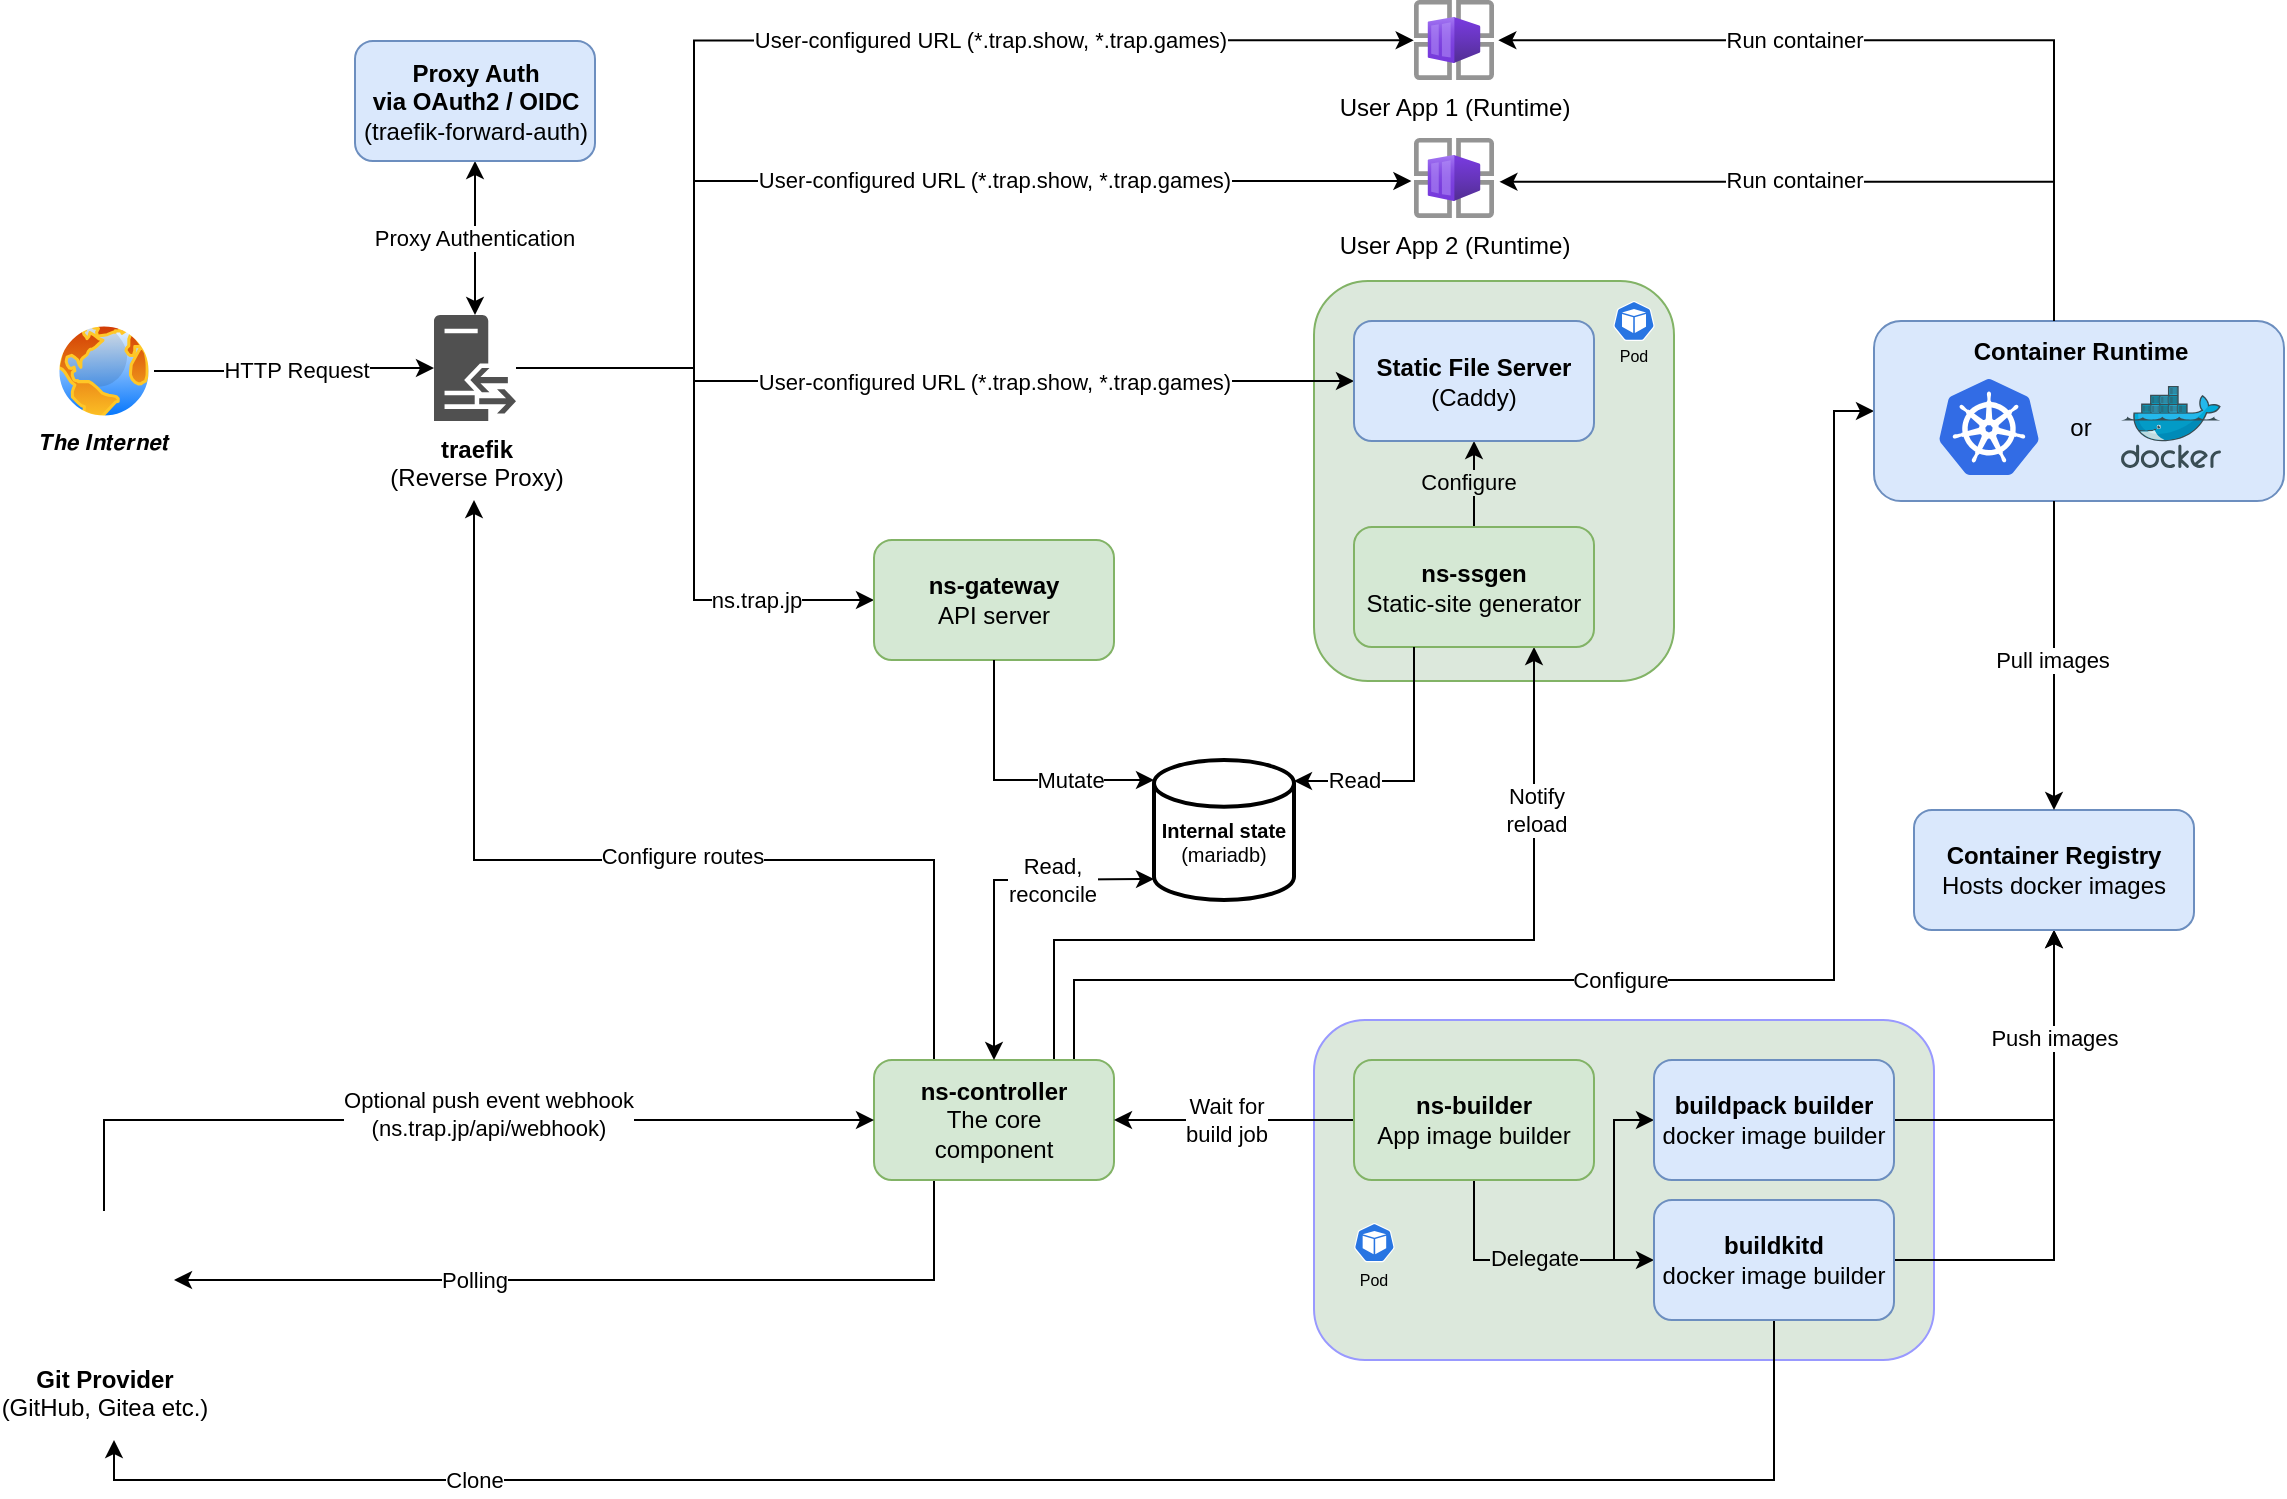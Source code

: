 <mxfile version="24.0.5" type="device">
  <diagram name="Page-1" id="nL1R2m5ImviA0rb5uKM7">
    <mxGraphModel dx="1195" dy="1071" grid="1" gridSize="10" guides="1" tooltips="1" connect="1" arrows="1" fold="1" page="1" pageScale="1" pageWidth="827" pageHeight="1169" math="0" shadow="0">
      <root>
        <mxCell id="0" />
        <mxCell id="1" parent="0" />
        <mxCell id="T7wmiBNPCrbkLk8Af17o-50" value="" style="rounded=1;whiteSpace=wrap;html=1;fillColor=#DCE8DC;strokeColor=#9999FF;" vertex="1" parent="1">
          <mxGeometry x="790" y="630" width="310" height="170" as="geometry" />
        </mxCell>
        <mxCell id="T7wmiBNPCrbkLk8Af17o-39" value="" style="rounded=1;whiteSpace=wrap;html=1;fillColor=#DCE8DC;strokeColor=#82b366;" vertex="1" parent="1">
          <mxGeometry x="790" y="260.5" width="180" height="200" as="geometry" />
        </mxCell>
        <mxCell id="T7wmiBNPCrbkLk8Af17o-3" style="edgeStyle=orthogonalEdgeStyle;rounded=0;orthogonalLoop=1;jettySize=auto;html=1;exitX=1;exitY=0.5;exitDx=0;exitDy=0;" edge="1" parent="1" source="T7wmiBNPCrbkLk8Af17o-1" target="T7wmiBNPCrbkLk8Af17o-2">
          <mxGeometry relative="1" as="geometry" />
        </mxCell>
        <mxCell id="T7wmiBNPCrbkLk8Af17o-4" value="HTTP Request" style="edgeLabel;html=1;align=center;verticalAlign=middle;resizable=0;points=[];" vertex="1" connectable="0" parent="T7wmiBNPCrbkLk8Af17o-3">
          <mxGeometry x="0.022" y="-1" relative="1" as="geometry">
            <mxPoint as="offset" />
          </mxGeometry>
        </mxCell>
        <mxCell id="T7wmiBNPCrbkLk8Af17o-1" value="" style="image;aspect=fixed;perimeter=ellipsePerimeter;html=1;align=center;shadow=0;dashed=0;spacingTop=3;image=img/lib/active_directory/internet_globe.svg;" vertex="1" parent="1">
          <mxGeometry x="160" y="280.5" width="50" height="50" as="geometry" />
        </mxCell>
        <mxCell id="T7wmiBNPCrbkLk8Af17o-17" style="edgeStyle=orthogonalEdgeStyle;rounded=0;orthogonalLoop=1;jettySize=auto;html=1;entryX=0;entryY=0.5;entryDx=0;entryDy=0;" edge="1" parent="1" source="T7wmiBNPCrbkLk8Af17o-2" target="T7wmiBNPCrbkLk8Af17o-82">
          <mxGeometry relative="1" as="geometry">
            <Array as="points">
              <mxPoint x="480" y="304" />
              <mxPoint x="480" y="420" />
            </Array>
          </mxGeometry>
        </mxCell>
        <mxCell id="T7wmiBNPCrbkLk8Af17o-29" value="ns.trap.jp" style="edgeLabel;html=1;align=center;verticalAlign=middle;resizable=0;points=[];" vertex="1" connectable="0" parent="T7wmiBNPCrbkLk8Af17o-17">
          <mxGeometry x="0.543" y="-1" relative="1" as="geometry">
            <mxPoint x="8" y="-1" as="offset" />
          </mxGeometry>
        </mxCell>
        <mxCell id="T7wmiBNPCrbkLk8Af17o-23" style="edgeStyle=orthogonalEdgeStyle;rounded=0;orthogonalLoop=1;jettySize=auto;html=1;entryX=0;entryY=0.5;entryDx=0;entryDy=0;" edge="1" parent="1" source="T7wmiBNPCrbkLk8Af17o-2" target="T7wmiBNPCrbkLk8Af17o-20">
          <mxGeometry relative="1" as="geometry">
            <Array as="points">
              <mxPoint x="480" y="304.5" />
              <mxPoint x="480" y="310.5" />
            </Array>
          </mxGeometry>
        </mxCell>
        <mxCell id="T7wmiBNPCrbkLk8Af17o-31" value="User-configured URL (*.trap.show, *.trap.games)" style="edgeLabel;html=1;align=center;verticalAlign=middle;resizable=0;points=[];" vertex="1" connectable="0" parent="T7wmiBNPCrbkLk8Af17o-23">
          <mxGeometry x="0.144" y="-1" relative="1" as="geometry">
            <mxPoint x="2" y="-1" as="offset" />
          </mxGeometry>
        </mxCell>
        <mxCell id="T7wmiBNPCrbkLk8Af17o-80" style="edgeStyle=orthogonalEdgeStyle;rounded=0;orthogonalLoop=1;jettySize=auto;html=1;entryX=0.5;entryY=1;entryDx=0;entryDy=0;startArrow=classic;startFill=1;" edge="1" parent="1" source="T7wmiBNPCrbkLk8Af17o-2" target="T7wmiBNPCrbkLk8Af17o-79">
          <mxGeometry relative="1" as="geometry" />
        </mxCell>
        <mxCell id="T7wmiBNPCrbkLk8Af17o-81" value="Proxy Authentication" style="edgeLabel;html=1;align=center;verticalAlign=middle;resizable=0;points=[];" vertex="1" connectable="0" parent="T7wmiBNPCrbkLk8Af17o-80">
          <mxGeometry x="0.013" y="1" relative="1" as="geometry">
            <mxPoint as="offset" />
          </mxGeometry>
        </mxCell>
        <mxCell id="T7wmiBNPCrbkLk8Af17o-2" value="&lt;b&gt;traefik&lt;/b&gt;&lt;br&gt;(Reverse Proxy)" style="sketch=0;pointerEvents=1;shadow=0;dashed=0;html=1;strokeColor=none;fillColor=#505050;labelPosition=center;verticalLabelPosition=bottom;verticalAlign=top;outlineConnect=0;align=center;shape=mxgraph.office.servers.reverse_proxy;" vertex="1" parent="1">
          <mxGeometry x="350" y="277.5" width="41" height="53" as="geometry" />
        </mxCell>
        <mxCell id="T7wmiBNPCrbkLk8Af17o-5" value="User App 1 (Runtime)" style="image;aspect=fixed;html=1;points=[];align=center;fontSize=12;image=img/lib/azure2/other/Container_App_Environments.svg;" vertex="1" parent="1">
          <mxGeometry x="840" y="120" width="40" height="40" as="geometry" />
        </mxCell>
        <mxCell id="T7wmiBNPCrbkLk8Af17o-10" value="User App 2 (Runtime)" style="image;aspect=fixed;html=1;points=[];align=center;fontSize=12;image=img/lib/azure2/other/Container_App_Environments.svg;" vertex="1" parent="1">
          <mxGeometry x="840" y="189" width="40" height="40" as="geometry" />
        </mxCell>
        <mxCell id="T7wmiBNPCrbkLk8Af17o-14" style="edgeStyle=orthogonalEdgeStyle;rounded=0;orthogonalLoop=1;jettySize=auto;html=1;entryX=-0.004;entryY=0.504;entryDx=0;entryDy=0;entryPerimeter=0;" edge="1" parent="1" source="T7wmiBNPCrbkLk8Af17o-2" target="T7wmiBNPCrbkLk8Af17o-5">
          <mxGeometry relative="1" as="geometry">
            <Array as="points">
              <mxPoint x="480" y="304.5" />
              <mxPoint x="480" y="140.5" />
            </Array>
          </mxGeometry>
        </mxCell>
        <mxCell id="T7wmiBNPCrbkLk8Af17o-27" value="User-configured URL (*.trap.show, *.trap.games)" style="edgeLabel;html=1;align=center;verticalAlign=middle;resizable=0;points=[];" vertex="1" connectable="0" parent="T7wmiBNPCrbkLk8Af17o-14">
          <mxGeometry x="0.439" y="-2" relative="1" as="geometry">
            <mxPoint x="-40" y="-2" as="offset" />
          </mxGeometry>
        </mxCell>
        <mxCell id="T7wmiBNPCrbkLk8Af17o-15" style="edgeStyle=orthogonalEdgeStyle;rounded=0;orthogonalLoop=1;jettySize=auto;html=1;entryX=-0.032;entryY=0.554;entryDx=0;entryDy=0;entryPerimeter=0;" edge="1" parent="1" source="T7wmiBNPCrbkLk8Af17o-2" target="T7wmiBNPCrbkLk8Af17o-10">
          <mxGeometry relative="1" as="geometry">
            <Array as="points">
              <mxPoint x="480" y="304.5" />
              <mxPoint x="480" y="210.5" />
              <mxPoint x="839" y="210.5" />
            </Array>
          </mxGeometry>
        </mxCell>
        <mxCell id="T7wmiBNPCrbkLk8Af17o-30" value="User-configured URL (*.trap.show, *.trap.games)" style="edgeLabel;html=1;align=center;verticalAlign=middle;resizable=0;points=[];" vertex="1" connectable="0" parent="T7wmiBNPCrbkLk8Af17o-15">
          <mxGeometry x="0.108" y="-1" relative="1" as="geometry">
            <mxPoint x="32" y="-2" as="offset" />
          </mxGeometry>
        </mxCell>
        <mxCell id="T7wmiBNPCrbkLk8Af17o-19" style="edgeStyle=orthogonalEdgeStyle;rounded=0;orthogonalLoop=1;jettySize=auto;html=1;entryX=0.75;entryY=1;entryDx=0;entryDy=0;" edge="1" parent="1" source="T7wmiBNPCrbkLk8Af17o-16" target="T7wmiBNPCrbkLk8Af17o-18">
          <mxGeometry relative="1" as="geometry">
            <Array as="points">
              <mxPoint x="660" y="590" />
              <mxPoint x="900" y="590" />
            </Array>
          </mxGeometry>
        </mxCell>
        <mxCell id="T7wmiBNPCrbkLk8Af17o-78" value="Notify&lt;br&gt;reload" style="edgeLabel;html=1;align=center;verticalAlign=middle;resizable=0;points=[];" vertex="1" connectable="0" parent="T7wmiBNPCrbkLk8Af17o-19">
          <mxGeometry x="0.019" y="3" relative="1" as="geometry">
            <mxPoint x="73" y="-62" as="offset" />
          </mxGeometry>
        </mxCell>
        <mxCell id="T7wmiBNPCrbkLk8Af17o-68" style="edgeStyle=orthogonalEdgeStyle;rounded=0;orthogonalLoop=1;jettySize=auto;html=1;exitX=0.847;exitY=0.004;exitDx=0;exitDy=0;entryX=0;entryY=0.5;entryDx=0;entryDy=0;exitPerimeter=0;" edge="1" parent="1" source="T7wmiBNPCrbkLk8Af17o-16" target="T7wmiBNPCrbkLk8Af17o-65">
          <mxGeometry relative="1" as="geometry">
            <Array as="points">
              <mxPoint x="670" y="650" />
              <mxPoint x="670" y="610" />
              <mxPoint x="1050" y="610" />
              <mxPoint x="1050" y="326" />
            </Array>
          </mxGeometry>
        </mxCell>
        <mxCell id="T7wmiBNPCrbkLk8Af17o-77" value="Configure" style="edgeLabel;html=1;align=center;verticalAlign=middle;resizable=0;points=[];" vertex="1" connectable="0" parent="T7wmiBNPCrbkLk8Af17o-68">
          <mxGeometry x="-0.478" y="-1" relative="1" as="geometry">
            <mxPoint x="125" y="-1" as="offset" />
          </mxGeometry>
        </mxCell>
        <mxCell id="T7wmiBNPCrbkLk8Af17o-108" style="edgeStyle=orthogonalEdgeStyle;rounded=0;orthogonalLoop=1;jettySize=auto;html=1;exitX=0.25;exitY=1;exitDx=0;exitDy=0;entryX=1;entryY=0.5;entryDx=0;entryDy=0;" edge="1" parent="1" source="T7wmiBNPCrbkLk8Af17o-16" target="T7wmiBNPCrbkLk8Af17o-104">
          <mxGeometry relative="1" as="geometry">
            <Array as="points">
              <mxPoint x="600" y="760" />
              <mxPoint x="220" y="760" />
            </Array>
          </mxGeometry>
        </mxCell>
        <mxCell id="T7wmiBNPCrbkLk8Af17o-109" value="Polling" style="edgeLabel;html=1;align=center;verticalAlign=middle;resizable=0;points=[];" vertex="1" connectable="0" parent="T7wmiBNPCrbkLk8Af17o-108">
          <mxGeometry x="0.068" y="-2" relative="1" as="geometry">
            <mxPoint x="-50" y="2" as="offset" />
          </mxGeometry>
        </mxCell>
        <mxCell id="T7wmiBNPCrbkLk8Af17o-112" style="edgeStyle=orthogonalEdgeStyle;rounded=0;orthogonalLoop=1;jettySize=auto;html=1;exitX=0.25;exitY=0;exitDx=0;exitDy=0;" edge="1" parent="1" source="T7wmiBNPCrbkLk8Af17o-16">
          <mxGeometry relative="1" as="geometry">
            <mxPoint x="370" y="370" as="targetPoint" />
            <Array as="points">
              <mxPoint x="600" y="550" />
              <mxPoint x="370" y="550" />
            </Array>
          </mxGeometry>
        </mxCell>
        <mxCell id="T7wmiBNPCrbkLk8Af17o-113" value="Configure routes" style="edgeLabel;html=1;align=center;verticalAlign=middle;resizable=0;points=[];" vertex="1" connectable="0" parent="T7wmiBNPCrbkLk8Af17o-112">
          <mxGeometry x="-0.114" y="-2" relative="1" as="geometry">
            <mxPoint as="offset" />
          </mxGeometry>
        </mxCell>
        <mxCell id="T7wmiBNPCrbkLk8Af17o-16" value="&lt;b&gt;ns-controller&lt;/b&gt;&lt;div&gt;The core&lt;br&gt;component&lt;/div&gt;" style="rounded=1;whiteSpace=wrap;html=1;fillColor=#d5e8d4;strokeColor=#82b366;" vertex="1" parent="1">
          <mxGeometry x="570" y="650" width="120" height="60" as="geometry" />
        </mxCell>
        <mxCell id="T7wmiBNPCrbkLk8Af17o-21" style="edgeStyle=orthogonalEdgeStyle;rounded=0;orthogonalLoop=1;jettySize=auto;html=1;exitX=0.5;exitY=0;exitDx=0;exitDy=0;entryX=0.5;entryY=1;entryDx=0;entryDy=0;" edge="1" parent="1" source="T7wmiBNPCrbkLk8Af17o-18" target="T7wmiBNPCrbkLk8Af17o-20">
          <mxGeometry relative="1" as="geometry" />
        </mxCell>
        <mxCell id="T7wmiBNPCrbkLk8Af17o-22" value="Configure" style="edgeLabel;html=1;align=center;verticalAlign=middle;resizable=0;points=[];labelBackgroundColor=#DCE8DC;" vertex="1" connectable="0" parent="T7wmiBNPCrbkLk8Af17o-21">
          <mxGeometry x="0.048" y="3" relative="1" as="geometry">
            <mxPoint as="offset" />
          </mxGeometry>
        </mxCell>
        <mxCell id="T7wmiBNPCrbkLk8Af17o-18" value="&lt;b&gt;ns-ssgen&lt;br&gt;&lt;/b&gt;Static-site generator" style="rounded=1;whiteSpace=wrap;html=1;fillColor=#d5e8d4;strokeColor=#82b366;" vertex="1" parent="1">
          <mxGeometry x="810" y="383.5" width="120" height="60" as="geometry" />
        </mxCell>
        <mxCell id="T7wmiBNPCrbkLk8Af17o-20" value="&lt;b&gt;Static File Server&lt;br&gt;&lt;/b&gt;(Caddy)" style="rounded=1;whiteSpace=wrap;html=1;fillColor=#dae8fc;strokeColor=#6c8ebf;" vertex="1" parent="1">
          <mxGeometry x="810" y="280.5" width="120" height="60" as="geometry" />
        </mxCell>
        <mxCell id="T7wmiBNPCrbkLk8Af17o-33" value="𝑻𝒉𝒆 𝑰𝒏𝒕𝒆𝒓𝒏𝒆𝒕" style="edgeLabel;html=1;align=center;verticalAlign=middle;resizable=0;points=[];" vertex="1" connectable="0" parent="1">
          <mxGeometry x="184.996" y="340.497" as="geometry" />
        </mxCell>
        <mxCell id="T7wmiBNPCrbkLk8Af17o-47" style="edgeStyle=orthogonalEdgeStyle;rounded=0;orthogonalLoop=1;jettySize=auto;html=1;entryX=0;entryY=0.5;entryDx=0;entryDy=0;" edge="1" parent="1" source="T7wmiBNPCrbkLk8Af17o-35" target="T7wmiBNPCrbkLk8Af17o-43">
          <mxGeometry relative="1" as="geometry">
            <Array as="points">
              <mxPoint x="870" y="750" />
              <mxPoint x="940" y="750" />
              <mxPoint x="940" y="680" />
            </Array>
          </mxGeometry>
        </mxCell>
        <mxCell id="T7wmiBNPCrbkLk8Af17o-96" style="edgeStyle=orthogonalEdgeStyle;rounded=0;orthogonalLoop=1;jettySize=auto;html=1;exitX=0.5;exitY=1;exitDx=0;exitDy=0;entryX=0;entryY=0.5;entryDx=0;entryDy=0;" edge="1" parent="1" source="T7wmiBNPCrbkLk8Af17o-35" target="T7wmiBNPCrbkLk8Af17o-38">
          <mxGeometry relative="1" as="geometry" />
        </mxCell>
        <mxCell id="T7wmiBNPCrbkLk8Af17o-97" value="&lt;span style=&quot;color: rgba(0, 0, 0, 0); font-family: monospace; font-size: 0px; text-align: start; background-color: rgb(251, 251, 251);&quot;&gt;%3CmxGraphModel%3E%3Croot%3E%3CmxCell%20id%3D%220%22%2F%3E%3CmxCell%20id%3D%221%22%20parent%3D%220%22%2F%3E%3CmxCell%20id%3D%222%22%20value%3D%22Instruct%20to%20build%26lt%3Bdiv%26gt%3Bdocker%20image%26lt%3B%2Fdiv%26gt%3B%22%20style%3D%22edgeLabel%3Bhtml%3D1%3Balign%3Dcenter%3BverticalAlign%3Dmiddle%3Bresizable%3D0%3Bpoints%3D%5B%5D%3B%22%20vertex%3D%221%22%20connectable%3D%220%22%20parent%3D%221%22%3E%3CmxGeometry%20x%3D%22960.143%22%20y%3D%22730.011%22%20as%3D%22geometry%22%2F%3E%3C%2FmxCell%3E%3C%2Froot%3E%3C%2FmxGraphModel%3E&lt;/span&gt;" style="edgeLabel;html=1;align=center;verticalAlign=middle;resizable=0;points=[];" vertex="1" connectable="0" parent="T7wmiBNPCrbkLk8Af17o-96">
          <mxGeometry x="0.519" y="2" relative="1" as="geometry">
            <mxPoint as="offset" />
          </mxGeometry>
        </mxCell>
        <mxCell id="T7wmiBNPCrbkLk8Af17o-98" value="Delegate" style="edgeLabel;html=1;align=center;verticalAlign=middle;resizable=0;points=[];labelBackgroundColor=#DCE8DC;" vertex="1" connectable="0" parent="T7wmiBNPCrbkLk8Af17o-96">
          <mxGeometry x="0.511" y="1" relative="1" as="geometry">
            <mxPoint x="-28" as="offset" />
          </mxGeometry>
        </mxCell>
        <mxCell id="T7wmiBNPCrbkLk8Af17o-115" style="edgeStyle=orthogonalEdgeStyle;rounded=0;orthogonalLoop=1;jettySize=auto;html=1;exitX=0;exitY=0.5;exitDx=0;exitDy=0;entryX=1;entryY=0.5;entryDx=0;entryDy=0;" edge="1" parent="1" source="T7wmiBNPCrbkLk8Af17o-35" target="T7wmiBNPCrbkLk8Af17o-16">
          <mxGeometry relative="1" as="geometry" />
        </mxCell>
        <mxCell id="T7wmiBNPCrbkLk8Af17o-116" value="Wait for&lt;br&gt;build job" style="edgeLabel;html=1;align=center;verticalAlign=middle;resizable=0;points=[];" vertex="1" connectable="0" parent="T7wmiBNPCrbkLk8Af17o-115">
          <mxGeometry x="-0.061" y="2" relative="1" as="geometry">
            <mxPoint x="-8" y="-2" as="offset" />
          </mxGeometry>
        </mxCell>
        <mxCell id="T7wmiBNPCrbkLk8Af17o-35" value="&lt;b&gt;ns-builder&lt;/b&gt;&lt;div&gt;App image builder&lt;/div&gt;" style="rounded=1;whiteSpace=wrap;html=1;fillColor=#d5e8d4;strokeColor=#82b366;" vertex="1" parent="1">
          <mxGeometry x="810" y="650" width="120" height="60" as="geometry" />
        </mxCell>
        <mxCell id="T7wmiBNPCrbkLk8Af17o-102" style="edgeStyle=orthogonalEdgeStyle;rounded=0;orthogonalLoop=1;jettySize=auto;html=1;entryX=0.5;entryY=1;entryDx=0;entryDy=0;" edge="1" parent="1" source="T7wmiBNPCrbkLk8Af17o-38" target="T7wmiBNPCrbkLk8Af17o-57">
          <mxGeometry relative="1" as="geometry">
            <Array as="points">
              <mxPoint x="1160" y="750" />
            </Array>
          </mxGeometry>
        </mxCell>
        <mxCell id="T7wmiBNPCrbkLk8Af17o-110" style="edgeStyle=orthogonalEdgeStyle;rounded=0;orthogonalLoop=1;jettySize=auto;html=1;exitX=0.5;exitY=1;exitDx=0;exitDy=0;" edge="1" parent="1" source="T7wmiBNPCrbkLk8Af17o-38">
          <mxGeometry relative="1" as="geometry">
            <mxPoint x="190" y="840" as="targetPoint" />
            <Array as="points">
              <mxPoint x="1020" y="860" />
              <mxPoint x="190" y="860" />
            </Array>
          </mxGeometry>
        </mxCell>
        <mxCell id="T7wmiBNPCrbkLk8Af17o-111" value="Clone" style="edgeLabel;html=1;align=center;verticalAlign=middle;resizable=0;points=[];" vertex="1" connectable="0" parent="T7wmiBNPCrbkLk8Af17o-110">
          <mxGeometry x="-0.041" y="-2" relative="1" as="geometry">
            <mxPoint x="-284" y="2" as="offset" />
          </mxGeometry>
        </mxCell>
        <mxCell id="T7wmiBNPCrbkLk8Af17o-38" value="&lt;b&gt;buildkitd&lt;/b&gt;&lt;div&gt;docker image builder&lt;/div&gt;" style="rounded=1;whiteSpace=wrap;html=1;fillColor=#dae8fc;strokeColor=#6c8ebf;" vertex="1" parent="1">
          <mxGeometry x="960" y="720" width="120" height="60" as="geometry" />
        </mxCell>
        <mxCell id="T7wmiBNPCrbkLk8Af17o-101" style="edgeStyle=orthogonalEdgeStyle;rounded=0;orthogonalLoop=1;jettySize=auto;html=1;exitX=1;exitY=0.5;exitDx=0;exitDy=0;entryX=0.5;entryY=1;entryDx=0;entryDy=0;" edge="1" parent="1" source="T7wmiBNPCrbkLk8Af17o-43" target="T7wmiBNPCrbkLk8Af17o-57">
          <mxGeometry relative="1" as="geometry" />
        </mxCell>
        <mxCell id="T7wmiBNPCrbkLk8Af17o-103" value="Push images" style="edgeLabel;html=1;align=center;verticalAlign=middle;resizable=0;points=[];" vertex="1" connectable="0" parent="T7wmiBNPCrbkLk8Af17o-101">
          <mxGeometry x="0.39" y="3" relative="1" as="geometry">
            <mxPoint x="3" as="offset" />
          </mxGeometry>
        </mxCell>
        <mxCell id="T7wmiBNPCrbkLk8Af17o-43" value="&lt;b&gt;buildpack builder&lt;/b&gt;&lt;div&gt;docker image builder&lt;/div&gt;" style="rounded=1;whiteSpace=wrap;html=1;fillColor=#dae8fc;strokeColor=#6c8ebf;" vertex="1" parent="1">
          <mxGeometry x="960" y="650" width="120" height="60" as="geometry" />
        </mxCell>
        <mxCell id="T7wmiBNPCrbkLk8Af17o-53" value="" style="group" vertex="1" connectable="0" parent="1">
          <mxGeometry x="930" y="270.5" width="40" height="37" as="geometry" />
        </mxCell>
        <mxCell id="T7wmiBNPCrbkLk8Af17o-40" value="" style="aspect=fixed;sketch=0;html=1;dashed=0;whitespace=wrap;fillColor=#2875E2;strokeColor=#ffffff;points=[[0.005,0.63,0],[0.1,0.2,0],[0.9,0.2,0],[0.5,0,0],[0.995,0.63,0],[0.72,0.99,0],[0.5,1,0],[0.28,0.99,0]];shape=mxgraph.kubernetes.icon2;prIcon=pod" vertex="1" parent="T7wmiBNPCrbkLk8Af17o-53">
          <mxGeometry x="9.59" width="20.83" height="20" as="geometry" />
        </mxCell>
        <mxCell id="T7wmiBNPCrbkLk8Af17o-52" value="Pod" style="text;html=1;align=center;verticalAlign=middle;whiteSpace=wrap;rounded=0;fontSize=8;" vertex="1" parent="T7wmiBNPCrbkLk8Af17o-53">
          <mxGeometry y="17" width="40" height="20" as="geometry" />
        </mxCell>
        <mxCell id="T7wmiBNPCrbkLk8Af17o-54" value="" style="group" vertex="1" connectable="0" parent="1">
          <mxGeometry x="800" y="731.5" width="40" height="37" as="geometry" />
        </mxCell>
        <mxCell id="T7wmiBNPCrbkLk8Af17o-55" value="" style="aspect=fixed;sketch=0;html=1;dashed=0;whitespace=wrap;fillColor=#2875E2;strokeColor=#ffffff;points=[[0.005,0.63,0],[0.1,0.2,0],[0.9,0.2,0],[0.5,0,0],[0.995,0.63,0],[0.72,0.99,0],[0.5,1,0],[0.28,0.99,0]];shape=mxgraph.kubernetes.icon2;prIcon=pod" vertex="1" parent="T7wmiBNPCrbkLk8Af17o-54">
          <mxGeometry x="10" width="20.42" height="19.61" as="geometry" />
        </mxCell>
        <mxCell id="T7wmiBNPCrbkLk8Af17o-56" value="Pod" style="text;html=1;align=center;verticalAlign=middle;whiteSpace=wrap;rounded=0;fontSize=8;" vertex="1" parent="T7wmiBNPCrbkLk8Af17o-54">
          <mxGeometry y="20" width="40" height="17" as="geometry" />
        </mxCell>
        <mxCell id="T7wmiBNPCrbkLk8Af17o-57" value="&lt;b&gt;Container Registry&lt;/b&gt;&lt;div&gt;Hosts docker images&lt;/div&gt;" style="rounded=1;whiteSpace=wrap;html=1;fillColor=#dae8fc;strokeColor=#6c8ebf;" vertex="1" parent="1">
          <mxGeometry x="1090" y="525" width="140" height="60" as="geometry" />
        </mxCell>
        <mxCell id="T7wmiBNPCrbkLk8Af17o-67" value="" style="group" vertex="1" connectable="0" parent="1">
          <mxGeometry x="1070" y="280.5" width="205" height="90" as="geometry" />
        </mxCell>
        <mxCell id="T7wmiBNPCrbkLk8Af17o-65" value="" style="rounded=1;whiteSpace=wrap;html=1;fillColor=#dae8fc;strokeColor=#6c8ebf;" vertex="1" parent="T7wmiBNPCrbkLk8Af17o-67">
          <mxGeometry width="205" height="90" as="geometry" />
        </mxCell>
        <mxCell id="T7wmiBNPCrbkLk8Af17o-62" value="" style="image;sketch=0;aspect=fixed;html=1;points=[];align=center;fontSize=12;image=img/lib/mscae/Docker.svg;" vertex="1" parent="T7wmiBNPCrbkLk8Af17o-67">
          <mxGeometry x="123.5" y="32.5" width="50" height="41" as="geometry" />
        </mxCell>
        <mxCell id="T7wmiBNPCrbkLk8Af17o-63" value="or" style="text;html=1;align=center;verticalAlign=middle;resizable=0;points=[];autosize=1;strokeColor=none;fillColor=none;" vertex="1" parent="T7wmiBNPCrbkLk8Af17o-67">
          <mxGeometry x="87.5" y="38" width="30" height="30" as="geometry" />
        </mxCell>
        <mxCell id="T7wmiBNPCrbkLk8Af17o-66" value="&lt;b&gt;Container Runtime&lt;/b&gt;" style="text;html=1;align=center;verticalAlign=middle;resizable=0;points=[];autosize=1;strokeColor=none;fillColor=none;" vertex="1" parent="T7wmiBNPCrbkLk8Af17o-67">
          <mxGeometry x="37.5" width="130" height="30" as="geometry" />
        </mxCell>
        <mxCell id="T7wmiBNPCrbkLk8Af17o-76" value="" style="image;sketch=0;aspect=fixed;html=1;points=[];align=center;fontSize=12;image=img/lib/mscae/Kubernetes.svg;" vertex="1" parent="T7wmiBNPCrbkLk8Af17o-67">
          <mxGeometry x="32.5" y="29" width="50" height="48" as="geometry" />
        </mxCell>
        <mxCell id="T7wmiBNPCrbkLk8Af17o-69" style="edgeStyle=orthogonalEdgeStyle;rounded=0;orthogonalLoop=1;jettySize=auto;html=1;entryX=0.5;entryY=0;entryDx=0;entryDy=0;" edge="1" parent="1" source="T7wmiBNPCrbkLk8Af17o-65" target="T7wmiBNPCrbkLk8Af17o-57">
          <mxGeometry relative="1" as="geometry">
            <Array as="points">
              <mxPoint x="1160" y="410" />
              <mxPoint x="1160" y="410" />
            </Array>
          </mxGeometry>
        </mxCell>
        <mxCell id="T7wmiBNPCrbkLk8Af17o-74" value="Pull images" style="edgeLabel;html=1;align=center;verticalAlign=middle;resizable=0;points=[];" vertex="1" connectable="0" parent="T7wmiBNPCrbkLk8Af17o-69">
          <mxGeometry x="0.027" y="-1" relative="1" as="geometry">
            <mxPoint as="offset" />
          </mxGeometry>
        </mxCell>
        <mxCell id="T7wmiBNPCrbkLk8Af17o-70" style="edgeStyle=orthogonalEdgeStyle;rounded=0;orthogonalLoop=1;jettySize=auto;html=1;entryX=1.068;entryY=0.548;entryDx=0;entryDy=0;entryPerimeter=0;" edge="1" parent="1" source="T7wmiBNPCrbkLk8Af17o-65" target="T7wmiBNPCrbkLk8Af17o-10">
          <mxGeometry relative="1" as="geometry">
            <Array as="points">
              <mxPoint x="1160" y="211" />
            </Array>
          </mxGeometry>
        </mxCell>
        <mxCell id="T7wmiBNPCrbkLk8Af17o-72" value="Run container" style="edgeLabel;html=1;align=center;verticalAlign=middle;resizable=0;points=[];" vertex="1" connectable="0" parent="T7wmiBNPCrbkLk8Af17o-70">
          <mxGeometry x="0.165" y="-1" relative="1" as="geometry">
            <mxPoint x="2" as="offset" />
          </mxGeometry>
        </mxCell>
        <mxCell id="T7wmiBNPCrbkLk8Af17o-71" style="edgeStyle=orthogonalEdgeStyle;rounded=0;orthogonalLoop=1;jettySize=auto;html=1;entryX=1.054;entryY=0.502;entryDx=0;entryDy=0;entryPerimeter=0;" edge="1" parent="1" source="T7wmiBNPCrbkLk8Af17o-66" target="T7wmiBNPCrbkLk8Af17o-5">
          <mxGeometry relative="1" as="geometry">
            <Array as="points">
              <mxPoint x="1160" y="140" />
            </Array>
          </mxGeometry>
        </mxCell>
        <mxCell id="T7wmiBNPCrbkLk8Af17o-73" value="Run container" style="edgeLabel;html=1;align=center;verticalAlign=middle;resizable=0;points=[];" vertex="1" connectable="0" parent="T7wmiBNPCrbkLk8Af17o-71">
          <mxGeometry x="0.243" y="2" relative="1" as="geometry">
            <mxPoint x="-11" y="-2" as="offset" />
          </mxGeometry>
        </mxCell>
        <mxCell id="T7wmiBNPCrbkLk8Af17o-79" value="&lt;b&gt;Proxy Auth&lt;/b&gt;&lt;div&gt;&lt;b&gt;via OAuth2 / OIDC&lt;/b&gt;&lt;/div&gt;&lt;div&gt;(traefik-forward-auth)&lt;/div&gt;" style="rounded=1;whiteSpace=wrap;html=1;fillColor=#dae8fc;strokeColor=#6c8ebf;" vertex="1" parent="1">
          <mxGeometry x="310.5" y="140.5" width="120" height="60" as="geometry" />
        </mxCell>
        <mxCell id="T7wmiBNPCrbkLk8Af17o-82" value="&lt;b&gt;ns-gateway&lt;/b&gt;&lt;div&gt;API server&lt;/div&gt;" style="rounded=1;whiteSpace=wrap;html=1;fillColor=#d5e8d4;strokeColor=#82b366;" vertex="1" parent="1">
          <mxGeometry x="570" y="390" width="120" height="60" as="geometry" />
        </mxCell>
        <mxCell id="T7wmiBNPCrbkLk8Af17o-85" value="&lt;div style=&quot;font-size: 10px;&quot;&gt;&lt;font style=&quot;font-size: 10px;&quot;&gt;&lt;br style=&quot;font-size: 10px;&quot;&gt;&lt;/font&gt;&lt;/div&gt;&lt;font style=&quot;font-size: 10px;&quot;&gt;&lt;b style=&quot;font-size: 10px;&quot;&gt;Internal state&lt;br style=&quot;font-size: 10px;&quot;&gt;&lt;/b&gt;(mariadb)&lt;/font&gt;" style="strokeWidth=2;html=1;shape=mxgraph.flowchart.database;whiteSpace=wrap;fontSize=10;" vertex="1" parent="1">
          <mxGeometry x="710" y="500" width="70" height="70" as="geometry" />
        </mxCell>
        <mxCell id="T7wmiBNPCrbkLk8Af17o-90" style="edgeStyle=orthogonalEdgeStyle;rounded=0;orthogonalLoop=1;jettySize=auto;html=1;entryX=1;entryY=0.15;entryDx=0;entryDy=0;entryPerimeter=0;" edge="1" parent="1" source="T7wmiBNPCrbkLk8Af17o-18" target="T7wmiBNPCrbkLk8Af17o-85">
          <mxGeometry relative="1" as="geometry">
            <Array as="points">
              <mxPoint x="840" y="511" />
            </Array>
          </mxGeometry>
        </mxCell>
        <mxCell id="T7wmiBNPCrbkLk8Af17o-91" value="Read" style="edgeLabel;html=1;align=center;verticalAlign=middle;resizable=0;points=[];" vertex="1" connectable="0" parent="T7wmiBNPCrbkLk8Af17o-90">
          <mxGeometry x="-0.35" y="2" relative="1" as="geometry">
            <mxPoint x="-32" y="25" as="offset" />
          </mxGeometry>
        </mxCell>
        <mxCell id="T7wmiBNPCrbkLk8Af17o-92" style="edgeStyle=orthogonalEdgeStyle;rounded=0;orthogonalLoop=1;jettySize=auto;html=1;entryX=0;entryY=0.15;entryDx=0;entryDy=0;entryPerimeter=0;" edge="1" parent="1" source="T7wmiBNPCrbkLk8Af17o-82" target="T7wmiBNPCrbkLk8Af17o-85">
          <mxGeometry relative="1" as="geometry">
            <Array as="points">
              <mxPoint x="630" y="510" />
              <mxPoint x="710" y="510" />
            </Array>
          </mxGeometry>
        </mxCell>
        <mxCell id="T7wmiBNPCrbkLk8Af17o-93" value="Mutate" style="edgeLabel;html=1;align=center;verticalAlign=middle;resizable=0;points=[];" vertex="1" connectable="0" parent="T7wmiBNPCrbkLk8Af17o-92">
          <mxGeometry x="0.593" relative="1" as="geometry">
            <mxPoint x="-14" as="offset" />
          </mxGeometry>
        </mxCell>
        <mxCell id="T7wmiBNPCrbkLk8Af17o-94" style="edgeStyle=orthogonalEdgeStyle;rounded=0;orthogonalLoop=1;jettySize=auto;html=1;entryX=0;entryY=0.85;entryDx=0;entryDy=0;entryPerimeter=0;startArrow=classic;startFill=1;exitX=0.5;exitY=0;exitDx=0;exitDy=0;" edge="1" parent="1" source="T7wmiBNPCrbkLk8Af17o-16" target="T7wmiBNPCrbkLk8Af17o-85">
          <mxGeometry relative="1" as="geometry">
            <Array as="points">
              <mxPoint x="630" y="560" />
              <mxPoint x="640" y="560" />
            </Array>
          </mxGeometry>
        </mxCell>
        <mxCell id="T7wmiBNPCrbkLk8Af17o-95" value="Read,&lt;br&gt;reconcile" style="edgeLabel;html=1;align=center;verticalAlign=middle;resizable=0;points=[];" vertex="1" connectable="0" parent="T7wmiBNPCrbkLk8Af17o-94">
          <mxGeometry x="0.255" y="2" relative="1" as="geometry">
            <mxPoint x="12" y="2" as="offset" />
          </mxGeometry>
        </mxCell>
        <mxCell id="T7wmiBNPCrbkLk8Af17o-106" style="edgeStyle=orthogonalEdgeStyle;rounded=0;orthogonalLoop=1;jettySize=auto;html=1;entryX=0;entryY=0.5;entryDx=0;entryDy=0;" edge="1" parent="1" source="T7wmiBNPCrbkLk8Af17o-104" target="T7wmiBNPCrbkLk8Af17o-16">
          <mxGeometry relative="1" as="geometry">
            <Array as="points">
              <mxPoint x="185" y="680" />
            </Array>
          </mxGeometry>
        </mxCell>
        <mxCell id="T7wmiBNPCrbkLk8Af17o-107" value="Optional push event webhook&lt;br&gt;(ns.trap.jp/api/webhook)" style="edgeLabel;html=1;align=center;verticalAlign=middle;resizable=0;points=[];" vertex="1" connectable="0" parent="T7wmiBNPCrbkLk8Af17o-106">
          <mxGeometry x="0.101" y="3" relative="1" as="geometry">
            <mxPoint as="offset" />
          </mxGeometry>
        </mxCell>
        <mxCell id="T7wmiBNPCrbkLk8Af17o-104" value="&lt;b&gt;Git Provider&lt;/b&gt;&lt;br&gt;(GitHub, Gitea etc.)" style="shape=image;html=1;verticalAlign=top;verticalLabelPosition=bottom;labelBackgroundColor=#ffffff;imageAspect=0;aspect=fixed;image=https://cdn4.iconfinder.com/data/icons/ionicons/512/icon-social-github-128.png" vertex="1" parent="1">
          <mxGeometry x="150" y="725.5" width="70" height="70" as="geometry" />
        </mxCell>
      </root>
    </mxGraphModel>
  </diagram>
</mxfile>
